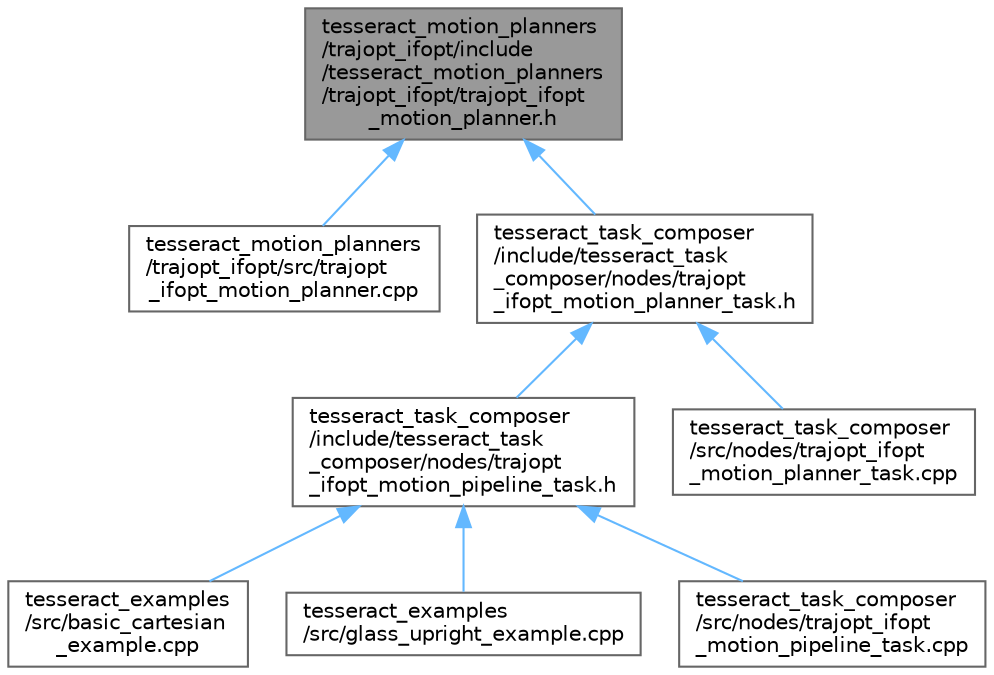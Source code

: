 digraph "tesseract_motion_planners/trajopt_ifopt/include/tesseract_motion_planners/trajopt_ifopt/trajopt_ifopt_motion_planner.h"
{
 // LATEX_PDF_SIZE
  bgcolor="transparent";
  edge [fontname=Helvetica,fontsize=10,labelfontname=Helvetica,labelfontsize=10];
  node [fontname=Helvetica,fontsize=10,shape=box,height=0.2,width=0.4];
  Node1 [label="tesseract_motion_planners\l/trajopt_ifopt/include\l/tesseract_motion_planners\l/trajopt_ifopt/trajopt_ifopt\l_motion_planner.h",height=0.2,width=0.4,color="gray40", fillcolor="grey60", style="filled", fontcolor="black",tooltip=" "];
  Node1 -> Node2 [dir="back",color="steelblue1",style="solid"];
  Node2 [label="tesseract_motion_planners\l/trajopt_ifopt/src/trajopt\l_ifopt_motion_planner.cpp",height=0.2,width=0.4,color="grey40", fillcolor="white", style="filled",URL="$d8/d69/trajopt__ifopt__motion__planner_8cpp.html",tooltip=" "];
  Node1 -> Node3 [dir="back",color="steelblue1",style="solid"];
  Node3 [label="tesseract_task_composer\l/include/tesseract_task\l_composer/nodes/trajopt\l_ifopt_motion_planner_task.h",height=0.2,width=0.4,color="grey40", fillcolor="white", style="filled",URL="$d5/d8b/trajopt__ifopt__motion__planner__task_8h.html",tooltip="TrajOpt Ifopt motion planning pipeline."];
  Node3 -> Node4 [dir="back",color="steelblue1",style="solid"];
  Node4 [label="tesseract_task_composer\l/include/tesseract_task\l_composer/nodes/trajopt\l_ifopt_motion_pipeline_task.h",height=0.2,width=0.4,color="grey40", fillcolor="white", style="filled",URL="$d2/d10/trajopt__ifopt__motion__pipeline__task_8h.html",tooltip=" "];
  Node4 -> Node5 [dir="back",color="steelblue1",style="solid"];
  Node5 [label="tesseract_examples\l/src/basic_cartesian\l_example.cpp",height=0.2,width=0.4,color="grey40", fillcolor="white", style="filled",URL="$da/d69/basic__cartesian__example_8cpp.html",tooltip=" "];
  Node4 -> Node6 [dir="back",color="steelblue1",style="solid"];
  Node6 [label="tesseract_examples\l/src/glass_upright_example.cpp",height=0.2,width=0.4,color="grey40", fillcolor="white", style="filled",URL="$dc/da1/glass__upright__example_8cpp.html",tooltip="Glass upright example implementation."];
  Node4 -> Node7 [dir="back",color="steelblue1",style="solid"];
  Node7 [label="tesseract_task_composer\l/src/nodes/trajopt_ifopt\l_motion_pipeline_task.cpp",height=0.2,width=0.4,color="grey40", fillcolor="white", style="filled",URL="$d9/d1e/trajopt__ifopt__motion__pipeline__task_8cpp.html",tooltip=" "];
  Node3 -> Node8 [dir="back",color="steelblue1",style="solid"];
  Node8 [label="tesseract_task_composer\l/src/nodes/trajopt_ifopt\l_motion_planner_task.cpp",height=0.2,width=0.4,color="grey40", fillcolor="white", style="filled",URL="$d5/d6b/trajopt__ifopt__motion__planner__task_8cpp.html",tooltip="TrajOpt Ifopt motion planning pipeline."];
}
